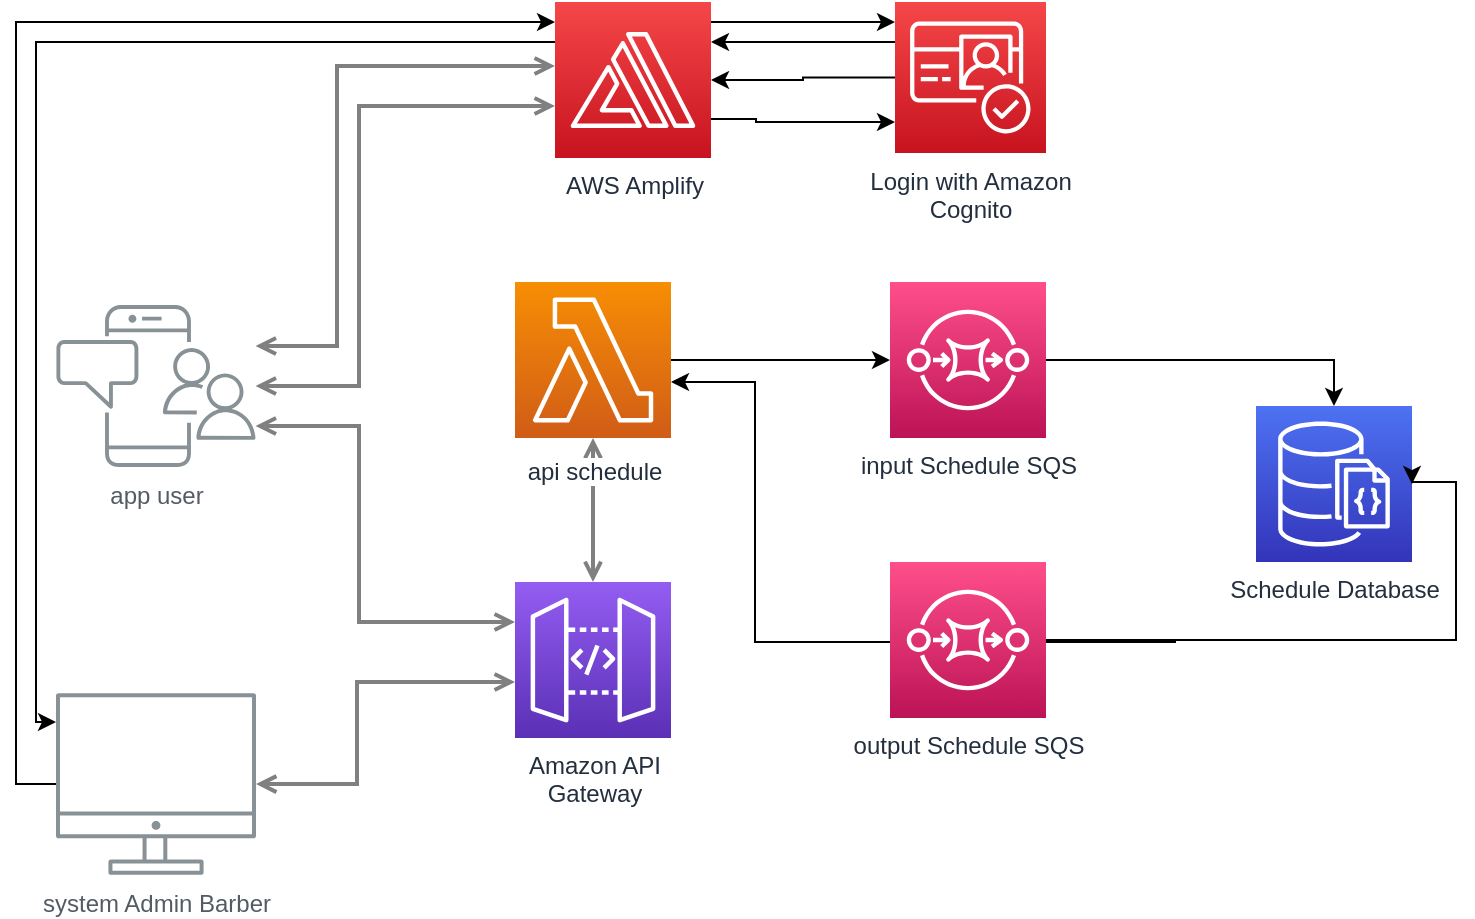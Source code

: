 <mxfile version="20.3.0" type="github">
  <diagram id="Ht1M8jgEwFfnCIfOTk4-" name="Page-1">
    <mxGraphModel dx="1422" dy="717" grid="1" gridSize="10" guides="1" tooltips="1" connect="1" arrows="1" fold="1" page="1" pageScale="1" pageWidth="1169" pageHeight="827" math="0" shadow="0">
      <root>
        <mxCell id="0" />
        <mxCell id="1" parent="0" />
        <mxCell id="UEzPUAAOIrF-is8g5C7q-128" style="edgeStyle=orthogonalEdgeStyle;rounded=0;orthogonalLoop=1;jettySize=auto;html=1;startArrow=open;startFill=0;endArrow=open;endFill=0;strokeWidth=2;strokeColor=#808080;" parent="1" source="UEzPUAAOIrF-is8g5C7q-109" target="UEzPUAAOIrF-is8g5C7q-114" edge="1">
          <mxGeometry relative="1" as="geometry">
            <Array as="points">
              <mxPoint x="380.5" y="501" />
              <mxPoint x="380.5" y="450" />
            </Array>
            <mxPoint x="449.5" y="440" as="targetPoint" />
          </mxGeometry>
        </mxCell>
        <mxCell id="UEzPUAAOIrF-is8g5C7q-124" style="edgeStyle=orthogonalEdgeStyle;rounded=0;orthogonalLoop=1;jettySize=auto;html=1;startArrow=open;startFill=0;endArrow=open;endFill=0;strokeWidth=2;strokeColor=#808080;" parent="1" source="UEzPUAAOIrF-is8g5C7q-110" target="h-4RpLt60kuUW8KPNOT1-1" edge="1">
          <mxGeometry relative="1" as="geometry">
            <Array as="points">
              <mxPoint x="370.5" y="282" />
              <mxPoint x="370.5" y="142" />
            </Array>
            <mxPoint x="439.5" y="120" as="targetPoint" />
          </mxGeometry>
        </mxCell>
        <mxCell id="UEzPUAAOIrF-is8g5C7q-127" style="edgeStyle=orthogonalEdgeStyle;rounded=0;orthogonalLoop=1;jettySize=auto;html=1;startArrow=open;startFill=0;endArrow=open;endFill=0;strokeWidth=2;strokeColor=#808080;" parent="1" source="UEzPUAAOIrF-is8g5C7q-110" target="UEzPUAAOIrF-is8g5C7q-114" edge="1">
          <mxGeometry relative="1" as="geometry">
            <Array as="points">
              <mxPoint x="381.5" y="322" />
              <mxPoint x="381.5" y="420" />
            </Array>
          </mxGeometry>
        </mxCell>
        <mxCell id="UEzPUAAOIrF-is8g5C7q-126" style="edgeStyle=orthogonalEdgeStyle;rounded=0;orthogonalLoop=1;jettySize=auto;html=1;startArrow=open;startFill=0;endArrow=open;endFill=0;strokeWidth=2;strokeColor=#808080;" parent="1" source="UEzPUAAOIrF-is8g5C7q-113" target="UEzPUAAOIrF-is8g5C7q-114" edge="1">
          <mxGeometry relative="1" as="geometry" />
        </mxCell>
        <mxCell id="UEzPUAAOIrF-is8g5C7q-139" style="edgeStyle=orthogonalEdgeStyle;rounded=0;orthogonalLoop=1;jettySize=auto;html=1;startArrow=open;startFill=0;endArrow=open;endFill=0;strokeWidth=2;strokeColor=#808080;" parent="1" source="UEzPUAAOIrF-is8g5C7q-110" target="h-4RpLt60kuUW8KPNOT1-1" edge="1">
          <mxGeometry relative="1" as="geometry">
            <mxPoint x="339.785" y="301.676" as="sourcePoint" />
            <mxPoint x="439.5" y="162" as="targetPoint" />
            <Array as="points">
              <mxPoint x="381.5" y="302" />
              <mxPoint x="381.5" y="162" />
            </Array>
          </mxGeometry>
        </mxCell>
        <mxCell id="QaikNle1lKuNRG6ELooJ-1" style="edgeStyle=orthogonalEdgeStyle;rounded=0;orthogonalLoop=1;jettySize=auto;html=1;" edge="1" parent="1" source="UEzPUAAOIrF-is8g5C7q-109" target="h-4RpLt60kuUW8KPNOT1-1">
          <mxGeometry relative="1" as="geometry">
            <Array as="points">
              <mxPoint x="210" y="501" />
              <mxPoint x="210" y="120" />
            </Array>
          </mxGeometry>
        </mxCell>
        <mxCell id="UEzPUAAOIrF-is8g5C7q-109" value="system Admin Barber" style="outlineConnect=0;gradientColor=none;fontColor=#545B64;strokeColor=none;fillColor=#879196;dashed=0;verticalLabelPosition=bottom;verticalAlign=top;align=center;html=1;fontSize=12;fontStyle=0;aspect=fixed;shape=mxgraph.aws4.illustration_desktop;pointerEvents=1;labelBackgroundColor=#ffffff;" parent="1" vertex="1">
          <mxGeometry x="230" y="455.5" width="100" height="91" as="geometry" />
        </mxCell>
        <mxCell id="UEzPUAAOIrF-is8g5C7q-110" value="&lt;div&gt;app user&lt;/div&gt;" style="outlineConnect=0;gradientColor=none;fontColor=#545B64;strokeColor=none;fillColor=#879196;dashed=0;verticalLabelPosition=bottom;verticalAlign=top;align=center;html=1;fontSize=12;fontStyle=0;aspect=fixed;shape=mxgraph.aws4.illustration_notification;pointerEvents=1;labelBackgroundColor=#ffffff;" parent="1" vertex="1">
          <mxGeometry x="230" y="261.5" width="100" height="81" as="geometry" />
        </mxCell>
        <mxCell id="fW1ZvvpkaL1v6LTK46pf-2" value="" style="edgeStyle=orthogonalEdgeStyle;rounded=0;orthogonalLoop=1;jettySize=auto;html=1;" parent="1" source="UEzPUAAOIrF-is8g5C7q-111" target="h-4RpLt60kuUW8KPNOT1-1" edge="1">
          <mxGeometry relative="1" as="geometry" />
        </mxCell>
        <mxCell id="QaikNle1lKuNRG6ELooJ-3" style="edgeStyle=orthogonalEdgeStyle;rounded=0;orthogonalLoop=1;jettySize=auto;html=1;" edge="1" parent="1" source="UEzPUAAOIrF-is8g5C7q-111" target="h-4RpLt60kuUW8KPNOT1-1">
          <mxGeometry relative="1" as="geometry">
            <Array as="points">
              <mxPoint x="630" y="130" />
              <mxPoint x="630" y="130" />
            </Array>
          </mxGeometry>
        </mxCell>
        <mxCell id="UEzPUAAOIrF-is8g5C7q-111" value="Login with Amazon &lt;br&gt;Cognito" style="outlineConnect=0;fontColor=#232F3E;gradientColor=#F54749;gradientDirection=north;fillColor=#C7131F;strokeColor=#ffffff;dashed=0;verticalLabelPosition=bottom;verticalAlign=top;align=center;html=1;fontSize=12;fontStyle=0;aspect=fixed;shape=mxgraph.aws4.resourceIcon;resIcon=mxgraph.aws4.cognito;labelBackgroundColor=#ffffff;" parent="1" vertex="1">
          <mxGeometry x="649.5" y="110" width="75.5" height="75.5" as="geometry" />
        </mxCell>
        <mxCell id="fW1ZvvpkaL1v6LTK46pf-4" style="edgeStyle=orthogonalEdgeStyle;rounded=0;orthogonalLoop=1;jettySize=auto;html=1;" parent="1" source="UEzPUAAOIrF-is8g5C7q-113" target="fW1ZvvpkaL1v6LTK46pf-3" edge="1">
          <mxGeometry relative="1" as="geometry" />
        </mxCell>
        <mxCell id="UEzPUAAOIrF-is8g5C7q-113" value="&lt;div&gt;api schedule&lt;/div&gt;" style="outlineConnect=0;fontColor=#232F3E;gradientColor=#F78E04;gradientDirection=north;fillColor=#D05C17;strokeColor=#ffffff;dashed=0;verticalLabelPosition=bottom;verticalAlign=top;align=center;html=1;fontSize=12;fontStyle=0;aspect=fixed;shape=mxgraph.aws4.resourceIcon;resIcon=mxgraph.aws4.lambda;labelBackgroundColor=#ffffff;spacingTop=3;" parent="1" vertex="1">
          <mxGeometry x="459.5" y="250" width="78" height="78" as="geometry" />
        </mxCell>
        <mxCell id="UEzPUAAOIrF-is8g5C7q-114" value="Amazon API&lt;br&gt;Gateway&lt;br&gt;" style="outlineConnect=0;fontColor=#232F3E;gradientColor=#945DF2;gradientDirection=north;fillColor=#5A30B5;strokeColor=#ffffff;dashed=0;verticalLabelPosition=bottom;verticalAlign=top;align=center;html=1;fontSize=12;fontStyle=0;aspect=fixed;shape=mxgraph.aws4.resourceIcon;resIcon=mxgraph.aws4.api_gateway;labelBackgroundColor=#ffffff;" parent="1" vertex="1">
          <mxGeometry x="459.5" y="400" width="78" height="78" as="geometry" />
        </mxCell>
        <mxCell id="fW1ZvvpkaL1v6LTK46pf-1" value="" style="edgeStyle=orthogonalEdgeStyle;rounded=0;orthogonalLoop=1;jettySize=auto;html=1;exitX=1;exitY=0.75;exitDx=0;exitDy=0;exitPerimeter=0;" parent="1" source="h-4RpLt60kuUW8KPNOT1-1" target="UEzPUAAOIrF-is8g5C7q-111" edge="1">
          <mxGeometry relative="1" as="geometry">
            <mxPoint x="599.5" y="170" as="targetPoint" />
            <Array as="points">
              <mxPoint x="580" y="169" />
              <mxPoint x="580" y="170" />
            </Array>
          </mxGeometry>
        </mxCell>
        <mxCell id="QaikNle1lKuNRG6ELooJ-2" style="edgeStyle=orthogonalEdgeStyle;rounded=0;orthogonalLoop=1;jettySize=auto;html=1;" edge="1" parent="1" source="h-4RpLt60kuUW8KPNOT1-1" target="UEzPUAAOIrF-is8g5C7q-111">
          <mxGeometry relative="1" as="geometry">
            <Array as="points">
              <mxPoint x="630" y="120" />
              <mxPoint x="630" y="120" />
            </Array>
          </mxGeometry>
        </mxCell>
        <mxCell id="QaikNle1lKuNRG6ELooJ-4" style="edgeStyle=orthogonalEdgeStyle;rounded=0;orthogonalLoop=1;jettySize=auto;html=1;" edge="1" parent="1" source="h-4RpLt60kuUW8KPNOT1-1" target="UEzPUAAOIrF-is8g5C7q-109">
          <mxGeometry relative="1" as="geometry">
            <Array as="points">
              <mxPoint x="220" y="130" />
              <mxPoint x="220" y="470" />
            </Array>
          </mxGeometry>
        </mxCell>
        <mxCell id="h-4RpLt60kuUW8KPNOT1-1" value="&lt;div&gt;AWS Amplify&lt;/div&gt;" style="sketch=0;points=[[0,0,0],[0.25,0,0],[0.5,0,0],[0.75,0,0],[1,0,0],[0,1,0],[0.25,1,0],[0.5,1,0],[0.75,1,0],[1,1,0],[0,0.25,0],[0,0.5,0],[0,0.75,0],[1,0.25,0],[1,0.5,0],[1,0.75,0]];outlineConnect=0;fontColor=#232F3E;gradientColor=#F54749;gradientDirection=north;fillColor=#C7131F;strokeColor=#ffffff;dashed=0;verticalLabelPosition=bottom;verticalAlign=top;align=center;html=1;fontSize=12;fontStyle=0;aspect=fixed;shape=mxgraph.aws4.resourceIcon;resIcon=mxgraph.aws4.amplify;" parent="1" vertex="1">
          <mxGeometry x="479.5" y="110" width="78" height="78" as="geometry" />
        </mxCell>
        <mxCell id="fW1ZvvpkaL1v6LTK46pf-6" style="edgeStyle=orthogonalEdgeStyle;rounded=0;orthogonalLoop=1;jettySize=auto;html=1;" parent="1" source="fW1ZvvpkaL1v6LTK46pf-3" target="fW1ZvvpkaL1v6LTK46pf-5" edge="1">
          <mxGeometry relative="1" as="geometry">
            <Array as="points">
              <mxPoint x="869" y="289" />
            </Array>
          </mxGeometry>
        </mxCell>
        <mxCell id="fW1ZvvpkaL1v6LTK46pf-3" value="input Schedule SQS" style="sketch=0;points=[[0,0,0],[0.25,0,0],[0.5,0,0],[0.75,0,0],[1,0,0],[0,1,0],[0.25,1,0],[0.5,1,0],[0.75,1,0],[1,1,0],[0,0.25,0],[0,0.5,0],[0,0.75,0],[1,0.25,0],[1,0.5,0],[1,0.75,0]];outlineConnect=0;fontColor=#232F3E;gradientColor=#FF4F8B;gradientDirection=north;fillColor=#BC1356;strokeColor=#ffffff;dashed=0;verticalLabelPosition=bottom;verticalAlign=top;align=center;html=1;fontSize=12;fontStyle=0;aspect=fixed;shape=mxgraph.aws4.resourceIcon;resIcon=mxgraph.aws4.sqs;" parent="1" vertex="1">
          <mxGeometry x="647" y="250" width="78" height="78" as="geometry" />
        </mxCell>
        <mxCell id="fW1ZvvpkaL1v6LTK46pf-5" value="Schedule Database" style="sketch=0;points=[[0,0,0],[0.25,0,0],[0.5,0,0],[0.75,0,0],[1,0,0],[0,1,0],[0.25,1,0],[0.5,1,0],[0.75,1,0],[1,1,0],[0,0.25,0],[0,0.5,0],[0,0.75,0],[1,0.25,0],[1,0.5,0],[1,0.75,0]];outlineConnect=0;fontColor=#232F3E;gradientColor=#4D72F3;gradientDirection=north;fillColor=#3334B9;strokeColor=#ffffff;dashed=0;verticalLabelPosition=bottom;verticalAlign=top;align=center;html=1;fontSize=12;fontStyle=0;aspect=fixed;shape=mxgraph.aws4.resourceIcon;resIcon=mxgraph.aws4.documentdb_with_mongodb_compatibility;" parent="1" vertex="1">
          <mxGeometry x="830" y="312" width="78" height="78" as="geometry" />
        </mxCell>
        <mxCell id="fW1ZvvpkaL1v6LTK46pf-9" style="edgeStyle=orthogonalEdgeStyle;rounded=0;orthogonalLoop=1;jettySize=auto;html=1;entryX=1;entryY=0.5;entryDx=0;entryDy=0;entryPerimeter=0;" parent="1" source="fW1ZvvpkaL1v6LTK46pf-8" target="fW1ZvvpkaL1v6LTK46pf-5" edge="1">
          <mxGeometry relative="1" as="geometry">
            <Array as="points">
              <mxPoint x="930" y="429" />
              <mxPoint x="930" y="350" />
            </Array>
          </mxGeometry>
        </mxCell>
        <mxCell id="_EauSISFvlKTrldFLeiR-1" style="edgeStyle=orthogonalEdgeStyle;rounded=0;orthogonalLoop=1;jettySize=auto;html=1;" parent="1" source="fW1ZvvpkaL1v6LTK46pf-8" target="UEzPUAAOIrF-is8g5C7q-113" edge="1">
          <mxGeometry relative="1" as="geometry">
            <Array as="points">
              <mxPoint x="789.5" y="429" />
              <mxPoint x="789.5" y="430" />
              <mxPoint x="579.5" y="430" />
              <mxPoint x="579.5" y="300" />
            </Array>
          </mxGeometry>
        </mxCell>
        <mxCell id="fW1ZvvpkaL1v6LTK46pf-8" value="output Schedule SQS" style="sketch=0;points=[[0,0,0],[0.25,0,0],[0.5,0,0],[0.75,0,0],[1,0,0],[0,1,0],[0.25,1,0],[0.5,1,0],[0.75,1,0],[1,1,0],[0,0.25,0],[0,0.5,0],[0,0.75,0],[1,0.25,0],[1,0.5,0],[1,0.75,0]];outlineConnect=0;fontColor=#232F3E;gradientColor=#FF4F8B;gradientDirection=north;fillColor=#BC1356;strokeColor=#ffffff;dashed=0;verticalLabelPosition=bottom;verticalAlign=top;align=center;html=1;fontSize=12;fontStyle=0;aspect=fixed;shape=mxgraph.aws4.resourceIcon;resIcon=mxgraph.aws4.sqs;" parent="1" vertex="1">
          <mxGeometry x="647" y="390" width="78" height="78" as="geometry" />
        </mxCell>
      </root>
    </mxGraphModel>
  </diagram>
</mxfile>

